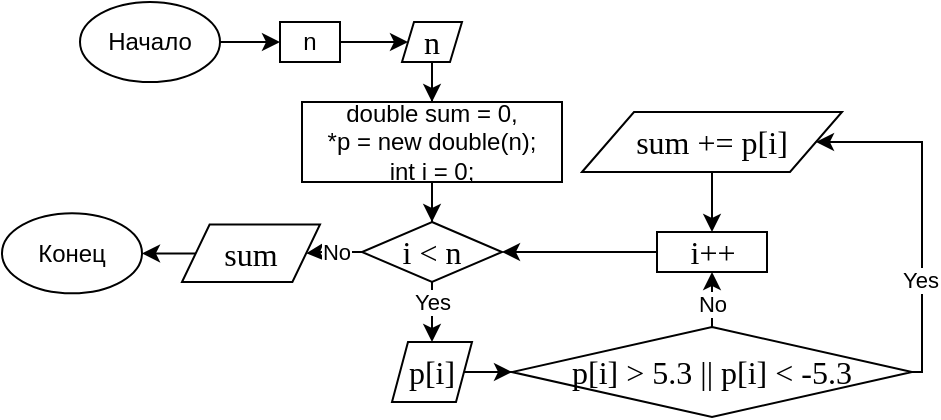 <mxfile version="13.1.5" type="device"><diagram id="C5RBs43oDa-KdzZeNtuy" name="Page-1"><mxGraphModel dx="1026" dy="578" grid="1" gridSize="10" guides="1" tooltips="1" connect="1" arrows="1" fold="1" page="1" pageScale="1" pageWidth="827" pageHeight="1169" math="0" shadow="0"><root><mxCell id="WIyWlLk6GJQsqaUBKTNV-0"/><mxCell id="WIyWlLk6GJQsqaUBKTNV-1" parent="WIyWlLk6GJQsqaUBKTNV-0"/><mxCell id="hzRiJR8K_pWHgd44_eGp-442" style="edgeStyle=orthogonalEdgeStyle;rounded=0;orthogonalLoop=1;jettySize=auto;html=1;entryX=0;entryY=0.5;entryDx=0;entryDy=0;" edge="1" parent="WIyWlLk6GJQsqaUBKTNV-1" source="hzRiJR8K_pWHgd44_eGp-397" target="hzRiJR8K_pWHgd44_eGp-441"><mxGeometry relative="1" as="geometry"/></mxCell><mxCell id="hzRiJR8K_pWHgd44_eGp-397" value="Начало" style="ellipse;whiteSpace=wrap;html=1;" vertex="1" parent="WIyWlLk6GJQsqaUBKTNV-1"><mxGeometry x="299" y="30" width="70" height="40" as="geometry"/></mxCell><mxCell id="hzRiJR8K_pWHgd44_eGp-445" style="edgeStyle=orthogonalEdgeStyle;rounded=0;orthogonalLoop=1;jettySize=auto;html=1;entryX=0.5;entryY=0;entryDx=0;entryDy=0;" edge="1" parent="WIyWlLk6GJQsqaUBKTNV-1" source="hzRiJR8K_pWHgd44_eGp-421" target="hzRiJR8K_pWHgd44_eGp-444"><mxGeometry relative="1" as="geometry"/></mxCell><mxCell id="hzRiJR8K_pWHgd44_eGp-421" value="&lt;span lang=&quot;FR&quot; style=&quot;font-size: 12pt ; font-family: &amp;#34;times new roman&amp;#34; , serif&quot;&gt;n&lt;/span&gt;&lt;span style=&quot;font-size: medium&quot;&gt;&lt;/span&gt;" style="shape=parallelogram;perimeter=parallelogramPerimeter;whiteSpace=wrap;html=1;fontFamily=Helvetica;fontSize=12;fontColor=#000000;align=center;strokeColor=#000000;fillColor=#ffffff;" vertex="1" parent="WIyWlLk6GJQsqaUBKTNV-1"><mxGeometry x="460" y="40" width="30" height="20" as="geometry"/></mxCell><mxCell id="hzRiJR8K_pWHgd44_eGp-448" value="Yes" style="edgeStyle=orthogonalEdgeStyle;rounded=0;orthogonalLoop=1;jettySize=auto;html=1;entryX=0.5;entryY=0;entryDx=0;entryDy=0;" edge="1" parent="WIyWlLk6GJQsqaUBKTNV-1" source="hzRiJR8K_pWHgd44_eGp-428" target="hzRiJR8K_pWHgd44_eGp-432"><mxGeometry x="0.2" relative="1" as="geometry"><mxPoint as="offset"/></mxGeometry></mxCell><mxCell id="hzRiJR8K_pWHgd44_eGp-450" style="edgeStyle=orthogonalEdgeStyle;rounded=0;orthogonalLoop=1;jettySize=auto;html=1;entryX=1;entryY=0.5;entryDx=0;entryDy=0;" edge="1" parent="WIyWlLk6GJQsqaUBKTNV-1" source="hzRiJR8K_pWHgd44_eGp-428" target="hzRiJR8K_pWHgd44_eGp-440"><mxGeometry relative="1" as="geometry"/></mxCell><mxCell id="hzRiJR8K_pWHgd44_eGp-453" value="No" style="edgeLabel;html=1;align=center;verticalAlign=middle;resizable=0;points=[];" vertex="1" connectable="0" parent="hzRiJR8K_pWHgd44_eGp-450"><mxGeometry x="-0.06" relative="1" as="geometry"><mxPoint as="offset"/></mxGeometry></mxCell><mxCell id="hzRiJR8K_pWHgd44_eGp-428" value="&lt;span lang=&quot;EN-US&quot; style=&quot;font-size: 12pt ; font-family: &amp;#34;times new roman&amp;#34; , serif&quot;&gt;i &amp;lt; n&lt;/span&gt;&lt;span style=&quot;font-size: medium&quot;&gt;&lt;/span&gt;" style="rhombus;whiteSpace=wrap;html=1;" vertex="1" parent="WIyWlLk6GJQsqaUBKTNV-1"><mxGeometry x="440" y="140" width="70" height="30" as="geometry"/></mxCell><mxCell id="hzRiJR8K_pWHgd44_eGp-454" style="edgeStyle=orthogonalEdgeStyle;rounded=0;orthogonalLoop=1;jettySize=auto;html=1;entryX=1;entryY=0.5;entryDx=0;entryDy=0;" edge="1" parent="WIyWlLk6GJQsqaUBKTNV-1" source="hzRiJR8K_pWHgd44_eGp-430" target="hzRiJR8K_pWHgd44_eGp-428"><mxGeometry relative="1" as="geometry"/></mxCell><mxCell id="hzRiJR8K_pWHgd44_eGp-430" value="&lt;span lang=&quot;FR&quot; style=&quot;font-size: 12pt ; font-family: &amp;#34;times new roman&amp;#34; , serif&quot;&gt;i++&lt;/span&gt;&lt;span style=&quot;font-size: medium&quot;&gt;&lt;/span&gt;" style="rounded=0;whiteSpace=wrap;html=1;fontFamily=Helvetica;fontSize=12;fontColor=#000000;align=center;strokeColor=#000000;fillColor=#ffffff;" vertex="1" parent="WIyWlLk6GJQsqaUBKTNV-1"><mxGeometry x="587.5" y="145" width="55" height="20" as="geometry"/></mxCell><mxCell id="hzRiJR8K_pWHgd44_eGp-431" style="edgeStyle=orthogonalEdgeStyle;rounded=0;orthogonalLoop=1;jettySize=auto;html=1;entryX=0;entryY=0.5;entryDx=0;entryDy=0;" edge="1" parent="WIyWlLk6GJQsqaUBKTNV-1" source="hzRiJR8K_pWHgd44_eGp-432" target="hzRiJR8K_pWHgd44_eGp-437"><mxGeometry relative="1" as="geometry"/></mxCell><mxCell id="hzRiJR8K_pWHgd44_eGp-432" value="&lt;span lang=&quot;FR&quot; style=&quot;font-size: 12pt ; font-family: &amp;#34;times new roman&amp;#34; , serif&quot;&gt;p[i]&lt;/span&gt;&lt;span style=&quot;font-size: medium&quot;&gt;&lt;/span&gt;" style="shape=parallelogram;perimeter=parallelogramPerimeter;whiteSpace=wrap;html=1;fontFamily=Helvetica;fontSize=12;fontColor=#000000;align=center;strokeColor=#000000;fillColor=#ffffff;" vertex="1" parent="WIyWlLk6GJQsqaUBKTNV-1"><mxGeometry x="455" y="200" width="40" height="30" as="geometry"/></mxCell><mxCell id="hzRiJR8K_pWHgd44_eGp-433" style="edgeStyle=orthogonalEdgeStyle;rounded=0;orthogonalLoop=1;jettySize=auto;html=1;entryX=0.5;entryY=1;entryDx=0;entryDy=0;" edge="1" parent="WIyWlLk6GJQsqaUBKTNV-1" source="hzRiJR8K_pWHgd44_eGp-437" target="hzRiJR8K_pWHgd44_eGp-430"><mxGeometry relative="1" as="geometry"/></mxCell><mxCell id="hzRiJR8K_pWHgd44_eGp-434" value="No" style="edgeLabel;html=1;align=center;verticalAlign=middle;resizable=0;points=[];" vertex="1" connectable="0" parent="hzRiJR8K_pWHgd44_eGp-433"><mxGeometry x="0.418" relative="1" as="geometry"><mxPoint as="offset"/></mxGeometry></mxCell><mxCell id="hzRiJR8K_pWHgd44_eGp-455" style="edgeStyle=orthogonalEdgeStyle;rounded=0;orthogonalLoop=1;jettySize=auto;html=1;entryX=1;entryY=0.5;entryDx=0;entryDy=0;" edge="1" parent="WIyWlLk6GJQsqaUBKTNV-1" source="hzRiJR8K_pWHgd44_eGp-437" target="hzRiJR8K_pWHgd44_eGp-439"><mxGeometry relative="1" as="geometry"><Array as="points"><mxPoint x="720" y="215"/><mxPoint x="720" y="100"/></Array></mxGeometry></mxCell><mxCell id="hzRiJR8K_pWHgd44_eGp-456" value="Yes" style="edgeLabel;html=1;align=center;verticalAlign=middle;resizable=0;points=[];" vertex="1" connectable="0" parent="hzRiJR8K_pWHgd44_eGp-455"><mxGeometry x="-0.413" y="1" relative="1" as="geometry"><mxPoint as="offset"/></mxGeometry></mxCell><mxCell id="hzRiJR8K_pWHgd44_eGp-437" value="&lt;span lang=&quot;FR&quot; style=&quot;font-size: 12pt ; font-family: &amp;#34;times new roman&amp;#34; , serif&quot;&gt;p[i] &amp;gt; 5.3 || p[i] &amp;lt; -5.3&lt;/span&gt;&lt;span style=&quot;font-size: medium&quot;&gt;&lt;/span&gt;" style="rhombus;whiteSpace=wrap;html=1;" vertex="1" parent="WIyWlLk6GJQsqaUBKTNV-1"><mxGeometry x="515" y="192.5" width="200" height="45" as="geometry"/></mxCell><mxCell id="hzRiJR8K_pWHgd44_eGp-438" style="edgeStyle=orthogonalEdgeStyle;rounded=0;orthogonalLoop=1;jettySize=auto;html=1;entryX=0.5;entryY=0;entryDx=0;entryDy=0;" edge="1" parent="WIyWlLk6GJQsqaUBKTNV-1" source="hzRiJR8K_pWHgd44_eGp-439" target="hzRiJR8K_pWHgd44_eGp-430"><mxGeometry relative="1" as="geometry"/></mxCell><mxCell id="hzRiJR8K_pWHgd44_eGp-439" value="&lt;span lang=&quot;FR&quot; style=&quot;font-size: 12pt ; font-family: &amp;#34;times new roman&amp;#34; , serif&quot;&gt;sum += p[i]&lt;/span&gt;&lt;span style=&quot;font-size: medium&quot;&gt;&lt;/span&gt;" style="shape=parallelogram;perimeter=parallelogramPerimeter;whiteSpace=wrap;html=1;" vertex="1" parent="WIyWlLk6GJQsqaUBKTNV-1"><mxGeometry x="550" y="85" width="130" height="30" as="geometry"/></mxCell><mxCell id="hzRiJR8K_pWHgd44_eGp-452" style="edgeStyle=orthogonalEdgeStyle;rounded=0;orthogonalLoop=1;jettySize=auto;html=1;entryX=1;entryY=0.5;entryDx=0;entryDy=0;" edge="1" parent="WIyWlLk6GJQsqaUBKTNV-1" source="hzRiJR8K_pWHgd44_eGp-440" target="hzRiJR8K_pWHgd44_eGp-451"><mxGeometry relative="1" as="geometry"/></mxCell><mxCell id="hzRiJR8K_pWHgd44_eGp-440" value="&lt;span lang=&quot;FR&quot; style=&quot;font-size: 12pt ; font-family: &amp;#34;times new roman&amp;#34; , serif&quot;&gt;sum&lt;/span&gt;&lt;span style=&quot;font-size: medium&quot;&gt;&lt;/span&gt;" style="shape=parallelogram;perimeter=parallelogramPerimeter;whiteSpace=wrap;html=1;fontFamily=Helvetica;fontSize=12;fontColor=#000000;align=center;strokeColor=#000000;fillColor=#ffffff;" vertex="1" parent="WIyWlLk6GJQsqaUBKTNV-1"><mxGeometry x="350" y="141.25" width="69" height="28.75" as="geometry"/></mxCell><mxCell id="hzRiJR8K_pWHgd44_eGp-443" style="edgeStyle=orthogonalEdgeStyle;rounded=0;orthogonalLoop=1;jettySize=auto;html=1;entryX=0;entryY=0.5;entryDx=0;entryDy=0;" edge="1" parent="WIyWlLk6GJQsqaUBKTNV-1" source="hzRiJR8K_pWHgd44_eGp-441" target="hzRiJR8K_pWHgd44_eGp-421"><mxGeometry relative="1" as="geometry"/></mxCell><mxCell id="hzRiJR8K_pWHgd44_eGp-441" value="n" style="rounded=0;whiteSpace=wrap;html=1;" vertex="1" parent="WIyWlLk6GJQsqaUBKTNV-1"><mxGeometry x="399" y="40" width="30" height="20" as="geometry"/></mxCell><mxCell id="hzRiJR8K_pWHgd44_eGp-446" style="edgeStyle=orthogonalEdgeStyle;rounded=0;orthogonalLoop=1;jettySize=auto;html=1;entryX=0.5;entryY=0;entryDx=0;entryDy=0;" edge="1" parent="WIyWlLk6GJQsqaUBKTNV-1" source="hzRiJR8K_pWHgd44_eGp-444" target="hzRiJR8K_pWHgd44_eGp-428"><mxGeometry relative="1" as="geometry"/></mxCell><mxCell id="hzRiJR8K_pWHgd44_eGp-444" value="&lt;div&gt;double sum = 0,&lt;/div&gt;&lt;div&gt;*p = new double(n);&lt;/div&gt;&lt;div&gt;int i = 0;&lt;/div&gt;" style="rounded=0;whiteSpace=wrap;html=1;" vertex="1" parent="WIyWlLk6GJQsqaUBKTNV-1"><mxGeometry x="410" y="80" width="130" height="40" as="geometry"/></mxCell><mxCell id="hzRiJR8K_pWHgd44_eGp-451" value="Конец" style="ellipse;whiteSpace=wrap;html=1;" vertex="1" parent="WIyWlLk6GJQsqaUBKTNV-1"><mxGeometry x="260" y="135.63" width="70" height="40" as="geometry"/></mxCell></root></mxGraphModel></diagram></mxfile>